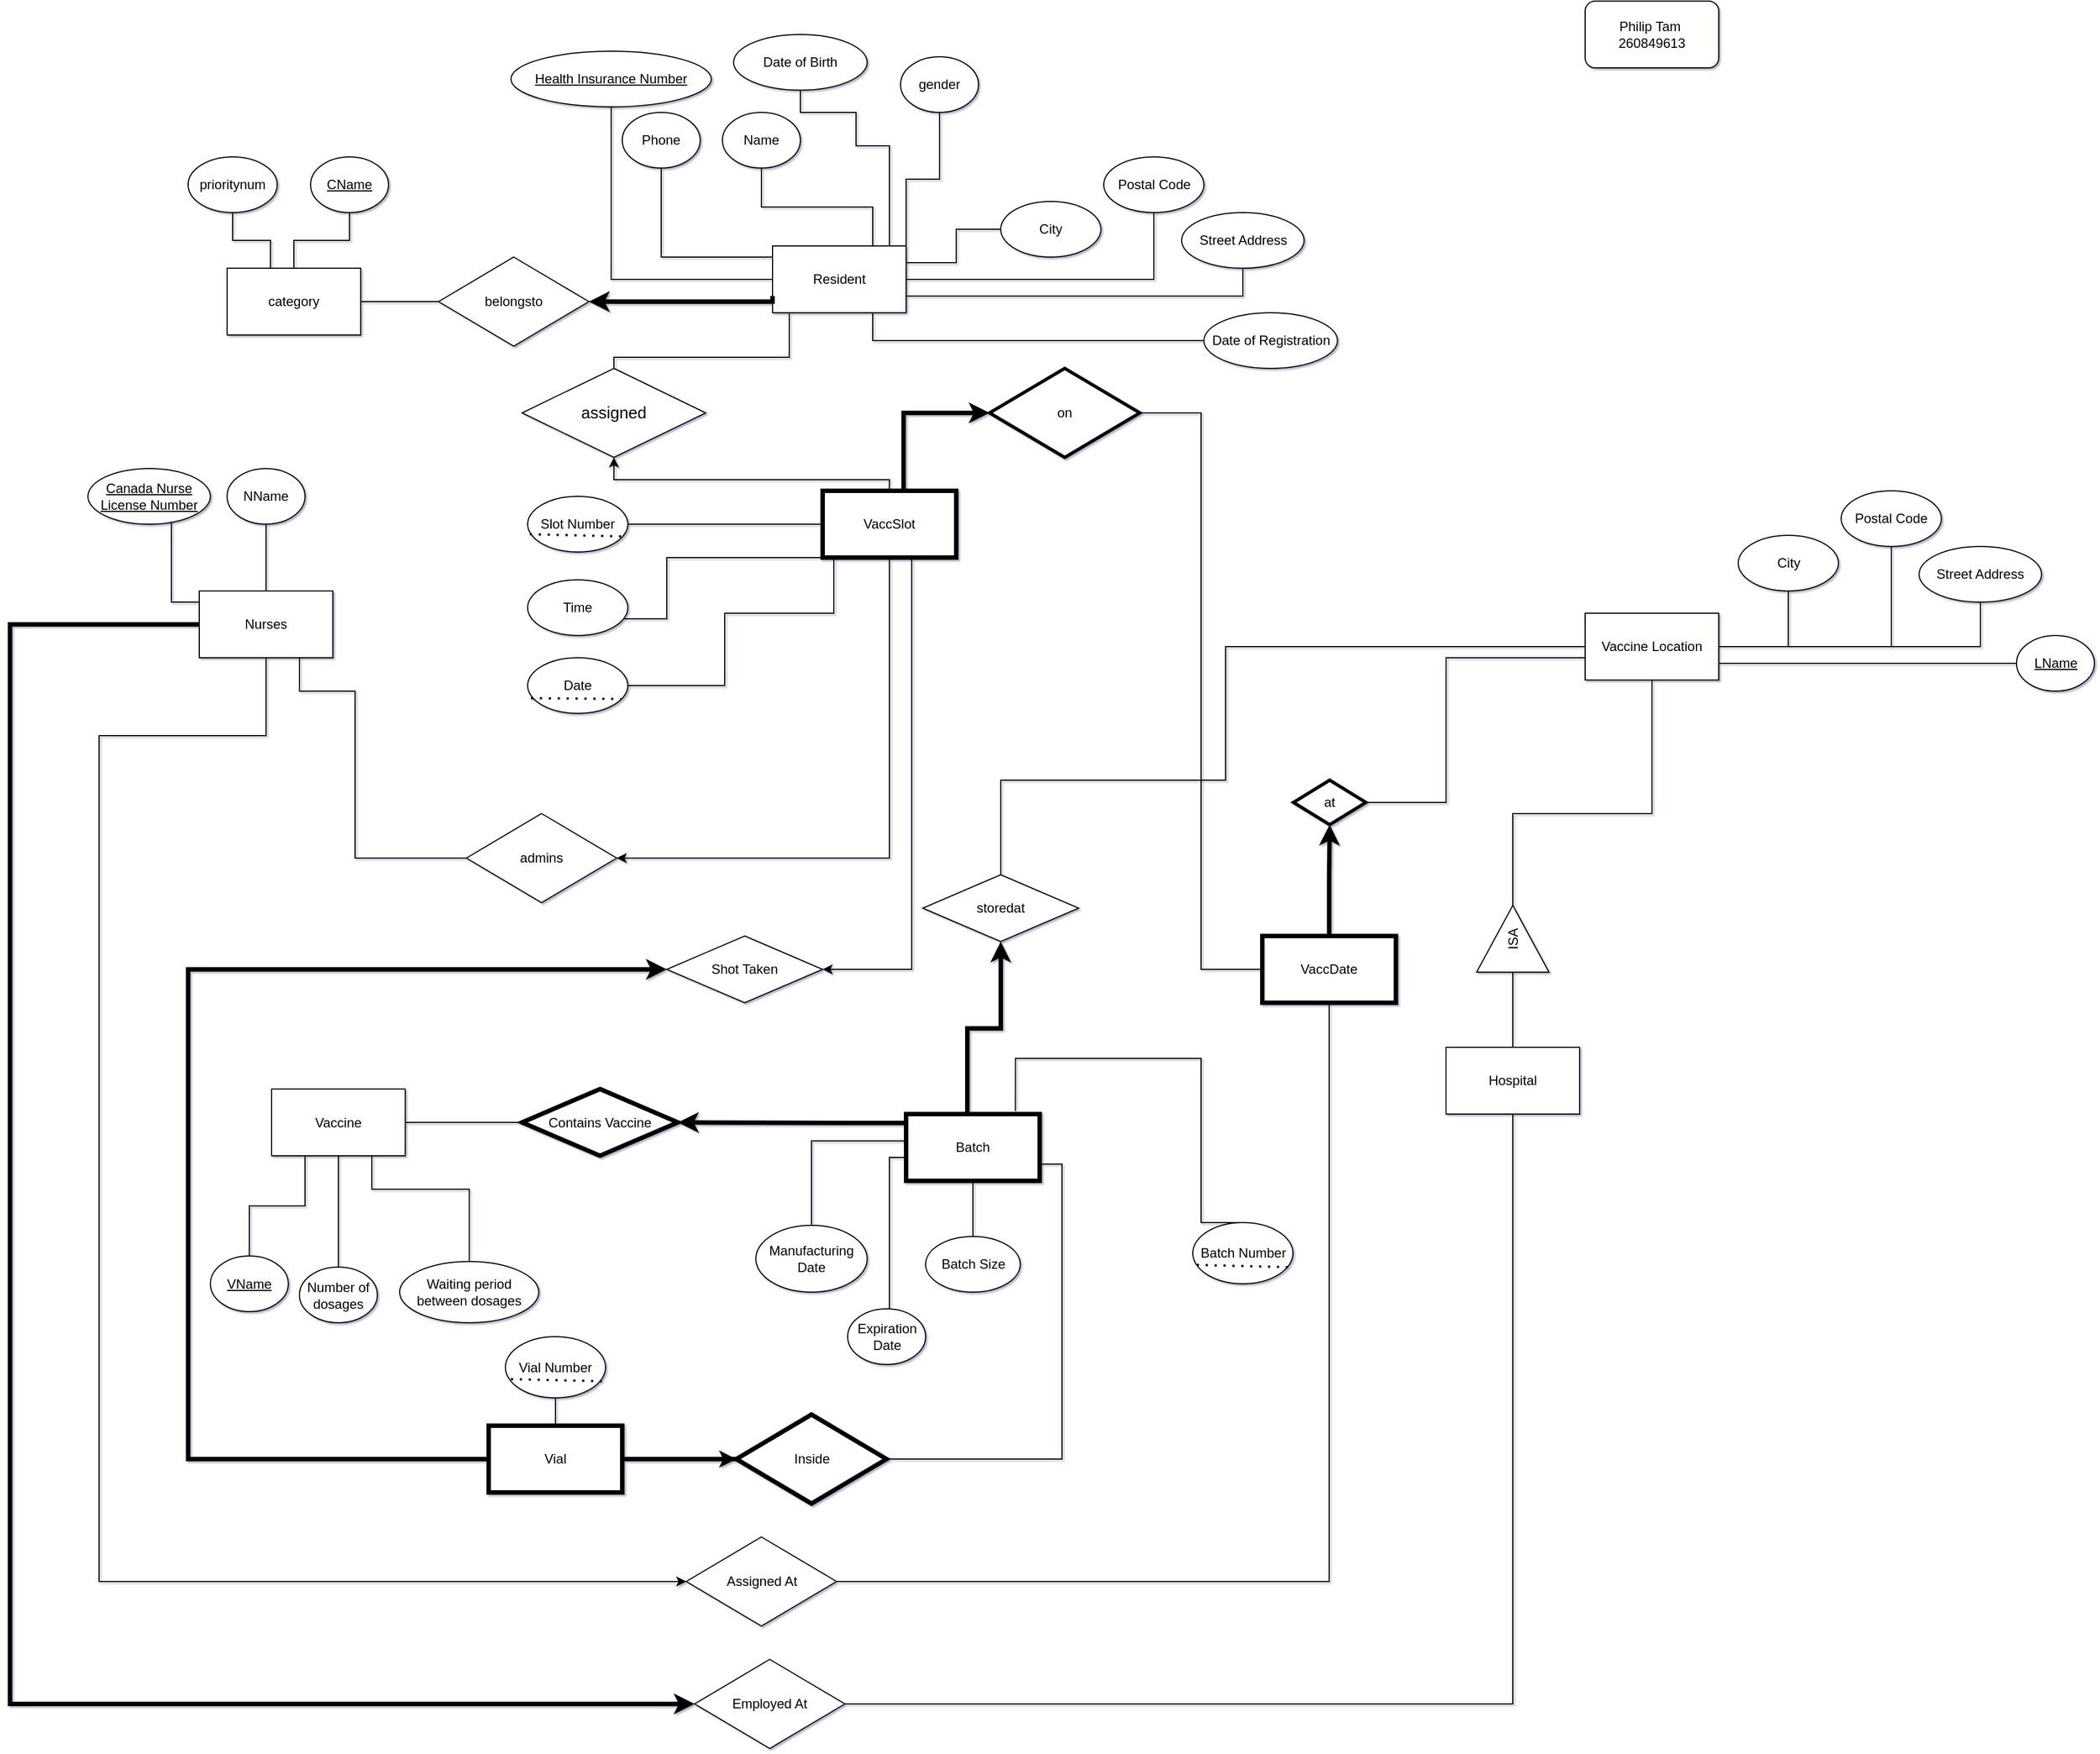 <mxfile version="14.3.1" type="device"><diagram id="qw8dnOTg_MDjqeZa-bJP" name="Page-1"><mxGraphModel dx="3313" dy="721" grid="1" gridSize="10" guides="1" tooltips="1" connect="1" arrows="1" fold="1" page="1" pageScale="1" pageWidth="850" pageHeight="1100" math="0" shadow="1"><root><mxCell id="0"/><mxCell id="1" parent="0"/><mxCell id="hp3N-AuZ7A7Tni3G9BWx-2" style="edgeStyle=orthogonalEdgeStyle;rounded=0;orthogonalLoop=1;jettySize=auto;html=1;entryX=0.5;entryY=1;entryDx=0;entryDy=0;endArrow=none;endFill=0;" parent="1" source="hp3N-AuZ7A7Tni3G9BWx-4" target="hp3N-AuZ7A7Tni3G9BWx-6" edge="1"><mxGeometry relative="1" as="geometry"><Array as="points"><mxPoint x="-1875" y="420"/></Array></mxGeometry></mxCell><mxCell id="hp3N-AuZ7A7Tni3G9BWx-46" style="edgeStyle=orthogonalEdgeStyle;rounded=0;orthogonalLoop=1;jettySize=auto;html=1;entryX=0.5;entryY=1;entryDx=0;entryDy=0;endArrow=none;endFill=0;" parent="1" source="hp3N-AuZ7A7Tni3G9BWx-4" target="hp3N-AuZ7A7Tni3G9BWx-19" edge="1"><mxGeometry relative="1" as="geometry"/></mxCell><mxCell id="hp3N-AuZ7A7Tni3G9BWx-75" style="edgeStyle=orthogonalEdgeStyle;rounded=0;orthogonalLoop=1;jettySize=auto;html=1;entryX=0.5;entryY=0;entryDx=0;entryDy=0;startArrow=none;startFill=0;endArrow=none;endFill=0;strokeColor=#000000;strokeWidth=1;" parent="1" source="hp3N-AuZ7A7Tni3G9BWx-4" target="hp3N-AuZ7A7Tni3G9BWx-74" edge="1"><mxGeometry relative="1" as="geometry"><Array as="points"><mxPoint x="-1760" y="510"/><mxPoint x="-1917" y="510"/></Array></mxGeometry></mxCell><mxCell id="hp3N-AuZ7A7Tni3G9BWx-4" value="Resident" style="rounded=0;whiteSpace=wrap;html=1;" parent="1" vertex="1"><mxGeometry x="-1775" y="410" width="120" height="60" as="geometry"/></mxCell><mxCell id="hp3N-AuZ7A7Tni3G9BWx-5" value="&lt;u&gt;Health Insurance Number&lt;/u&gt;" style="ellipse;whiteSpace=wrap;html=1;" parent="1" vertex="1"><mxGeometry x="-2010" y="235" width="180" height="50" as="geometry"/></mxCell><mxCell id="hp3N-AuZ7A7Tni3G9BWx-6" value="Phone" style="ellipse;whiteSpace=wrap;html=1;" parent="1" vertex="1"><mxGeometry x="-1910" y="290" width="70" height="50" as="geometry"/></mxCell><mxCell id="hp3N-AuZ7A7Tni3G9BWx-7" value="Name" style="ellipse;whiteSpace=wrap;html=1;" parent="1" vertex="1"><mxGeometry x="-1820" y="290" width="70" height="50" as="geometry"/></mxCell><mxCell id="hp3N-AuZ7A7Tni3G9BWx-8" style="edgeStyle=orthogonalEdgeStyle;rounded=0;orthogonalLoop=1;jettySize=auto;html=1;entryX=0.5;entryY=1;entryDx=0;entryDy=0;endArrow=none;endFill=0;exitX=0.75;exitY=0;exitDx=0;exitDy=0;" parent="1" source="hp3N-AuZ7A7Tni3G9BWx-4" target="hp3N-AuZ7A7Tni3G9BWx-7" edge="1"><mxGeometry relative="1" as="geometry"><mxPoint x="-1705" y="420" as="sourcePoint"/><mxPoint x="-1705" y="380" as="targetPoint"/></mxGeometry></mxCell><mxCell id="hp3N-AuZ7A7Tni3G9BWx-9" style="edgeStyle=orthogonalEdgeStyle;rounded=0;orthogonalLoop=1;jettySize=auto;html=1;exitX=0;exitY=0.5;exitDx=0;exitDy=0;entryX=0.5;entryY=1;entryDx=0;entryDy=0;endArrow=none;endFill=0;strokeColor=#000000;" parent="1" source="hp3N-AuZ7A7Tni3G9BWx-4" target="hp3N-AuZ7A7Tni3G9BWx-5" edge="1"><mxGeometry relative="1" as="geometry"><Array as="points"><mxPoint x="-1920" y="440"/><mxPoint x="-1920" y="300"/></Array></mxGeometry></mxCell><mxCell id="hp3N-AuZ7A7Tni3G9BWx-10" value="Date of Birth" style="ellipse;whiteSpace=wrap;html=1;" parent="1" vertex="1"><mxGeometry x="-1810" y="220" width="120" height="50" as="geometry"/></mxCell><mxCell id="hp3N-AuZ7A7Tni3G9BWx-11" style="edgeStyle=orthogonalEdgeStyle;rounded=0;orthogonalLoop=1;jettySize=auto;html=1;entryX=0.5;entryY=1;entryDx=0;entryDy=0;endArrow=none;endFill=0;exitX=1;exitY=0.5;exitDx=0;exitDy=0;" parent="1" source="hp3N-AuZ7A7Tni3G9BWx-4" target="hp3N-AuZ7A7Tni3G9BWx-10" edge="1"><mxGeometry relative="1" as="geometry"><mxPoint x="-1610" y="470" as="sourcePoint"/><mxPoint x="-1630" y="440" as="targetPoint"/><Array as="points"><mxPoint x="-1655" y="410"/><mxPoint x="-1670" y="410"/><mxPoint x="-1670" y="320"/><mxPoint x="-1700" y="320"/><mxPoint x="-1700" y="290"/><mxPoint x="-1750" y="290"/></Array></mxGeometry></mxCell><mxCell id="hp3N-AuZ7A7Tni3G9BWx-12" style="edgeStyle=orthogonalEdgeStyle;rounded=0;orthogonalLoop=1;jettySize=auto;html=1;entryX=1;entryY=0;entryDx=0;entryDy=0;endArrow=none;endFill=0;strokeColor=#000000;" parent="1" source="hp3N-AuZ7A7Tni3G9BWx-13" target="hp3N-AuZ7A7Tni3G9BWx-4" edge="1"><mxGeometry relative="1" as="geometry"/></mxCell><mxCell id="hp3N-AuZ7A7Tni3G9BWx-13" value="gender" style="ellipse;whiteSpace=wrap;html=1;" parent="1" vertex="1"><mxGeometry x="-1660" y="240" width="70" height="50" as="geometry"/></mxCell><mxCell id="hp3N-AuZ7A7Tni3G9BWx-45" style="edgeStyle=orthogonalEdgeStyle;rounded=0;orthogonalLoop=1;jettySize=auto;html=1;entryX=1;entryY=0.25;entryDx=0;entryDy=0;endArrow=none;endFill=0;" parent="1" source="hp3N-AuZ7A7Tni3G9BWx-17" target="hp3N-AuZ7A7Tni3G9BWx-4" edge="1"><mxGeometry relative="1" as="geometry"><Array as="points"><mxPoint x="-1610" y="395"/><mxPoint x="-1610" y="425"/></Array></mxGeometry></mxCell><mxCell id="hp3N-AuZ7A7Tni3G9BWx-17" value="City" style="ellipse;whiteSpace=wrap;html=1;" parent="1" vertex="1"><mxGeometry x="-1570" y="370" width="90" height="50" as="geometry"/></mxCell><mxCell id="hp3N-AuZ7A7Tni3G9BWx-19" value="Postal Code" style="ellipse;whiteSpace=wrap;html=1;" parent="1" vertex="1"><mxGeometry x="-1477.5" y="330" width="90" height="50" as="geometry"/></mxCell><mxCell id="hp3N-AuZ7A7Tni3G9BWx-47" style="edgeStyle=orthogonalEdgeStyle;rounded=0;orthogonalLoop=1;jettySize=auto;html=1;entryX=1;entryY=0.75;entryDx=0;entryDy=0;endArrow=none;endFill=0;" parent="1" source="hp3N-AuZ7A7Tni3G9BWx-21" target="hp3N-AuZ7A7Tni3G9BWx-4" edge="1"><mxGeometry relative="1" as="geometry"><Array as="points"><mxPoint x="-1352" y="455"/></Array></mxGeometry></mxCell><mxCell id="hp3N-AuZ7A7Tni3G9BWx-21" value="Street Address" style="ellipse;whiteSpace=wrap;html=1;" parent="1" vertex="1"><mxGeometry x="-1407.5" y="380" width="110" height="50" as="geometry"/></mxCell><mxCell id="hp3N-AuZ7A7Tni3G9BWx-24" style="edgeStyle=orthogonalEdgeStyle;rounded=0;orthogonalLoop=1;jettySize=auto;html=1;entryX=0.75;entryY=1;entryDx=0;entryDy=0;startArrow=none;startFill=0;endArrow=none;endFill=0;strokeColor=#000000;strokeWidth=1;" parent="1" source="hp3N-AuZ7A7Tni3G9BWx-25" target="hp3N-AuZ7A7Tni3G9BWx-4" edge="1"><mxGeometry relative="1" as="geometry"/></mxCell><mxCell id="hp3N-AuZ7A7Tni3G9BWx-25" value="Date of Registration" style="ellipse;whiteSpace=wrap;html=1;" parent="1" vertex="1"><mxGeometry x="-1387.5" y="470" width="120" height="50" as="geometry"/></mxCell><mxCell id="hp3N-AuZ7A7Tni3G9BWx-57" style="edgeStyle=orthogonalEdgeStyle;rounded=0;orthogonalLoop=1;jettySize=auto;html=1;endArrow=classic;endFill=1;strokeWidth=1;" parent="1" source="hp3N-AuZ7A7Tni3G9BWx-27" target="hp3N-AuZ7A7Tni3G9BWx-113" edge="1"><mxGeometry relative="1" as="geometry"><mxPoint x="-2330" y="1460" as="targetPoint"/><Array as="points"><mxPoint x="-2230" y="850"/><mxPoint x="-2380" y="850"/><mxPoint x="-2380" y="1610"/><mxPoint x="-1898" y="1610"/></Array></mxGeometry></mxCell><mxCell id="hp3N-AuZ7A7Tni3G9BWx-94" style="edgeStyle=orthogonalEdgeStyle;rounded=0;orthogonalLoop=1;jettySize=auto;html=1;entryX=0;entryY=0.5;entryDx=0;entryDy=0;startArrow=none;startFill=0;endArrow=none;endFill=0;strokeColor=#000000;strokeWidth=1;exitX=0.75;exitY=1;exitDx=0;exitDy=0;" parent="1" source="hp3N-AuZ7A7Tni3G9BWx-27" target="hp3N-AuZ7A7Tni3G9BWx-93" edge="1"><mxGeometry relative="1" as="geometry"><Array as="points"><mxPoint x="-2200" y="810"/><mxPoint x="-2150" y="810"/><mxPoint x="-2150" y="960"/></Array></mxGeometry></mxCell><mxCell id="94dLg0vSdixpUic60sCj-4" style="edgeStyle=orthogonalEdgeStyle;rounded=0;orthogonalLoop=1;jettySize=auto;html=1;endArrow=classic;endFill=1;entryX=0;entryY=0.5;entryDx=0;entryDy=0;fontStyle=0;strokeWidth=4;" parent="1" source="hp3N-AuZ7A7Tni3G9BWx-27" target="94dLg0vSdixpUic60sCj-3" edge="1"><mxGeometry relative="1" as="geometry"><mxPoint x="-2440" y="1745.714" as="targetPoint"/><Array as="points"><mxPoint x="-2460" y="750"/><mxPoint x="-2460" y="1720"/></Array></mxGeometry></mxCell><mxCell id="hp3N-AuZ7A7Tni3G9BWx-27" value="Nurses" style="rounded=0;whiteSpace=wrap;html=1;" parent="1" vertex="1"><mxGeometry x="-2290" y="720" width="120" height="60" as="geometry"/></mxCell><mxCell id="hp3N-AuZ7A7Tni3G9BWx-28" style="edgeStyle=orthogonalEdgeStyle;rounded=0;orthogonalLoop=1;jettySize=auto;html=1;entryX=0;entryY=0.75;entryDx=0;entryDy=0;startArrow=classic;startFill=1;endArrow=none;endFill=0;strokeColor=#000000;strokeWidth=4;exitX=1;exitY=0.5;exitDx=0;exitDy=0;" parent="1" source="hp3N-AuZ7A7Tni3G9BWx-61" target="hp3N-AuZ7A7Tni3G9BWx-4" edge="1"><mxGeometry relative="1" as="geometry"><mxPoint x="-1940" y="455" as="sourcePoint"/><Array as="points"><mxPoint x="-1775" y="460"/></Array></mxGeometry></mxCell><mxCell id="hp3N-AuZ7A7Tni3G9BWx-112" style="edgeStyle=orthogonalEdgeStyle;rounded=0;orthogonalLoop=1;jettySize=auto;html=1;entryX=1;entryY=0.5;entryDx=0;entryDy=0;startArrow=none;startFill=0;endArrow=classic;endFill=1;strokeColor=#000000;strokeWidth=4;" parent="1" source="hp3N-AuZ7A7Tni3G9BWx-30" target="hp3N-AuZ7A7Tni3G9BWx-110" edge="1"><mxGeometry relative="1" as="geometry"><Array as="points"><mxPoint x="-1700" y="1198"/><mxPoint x="-1700" y="1198"/></Array></mxGeometry></mxCell><mxCell id="hp3N-AuZ7A7Tni3G9BWx-30" value="Batch" style="rounded=0;whiteSpace=wrap;html=1;strokeWidth=4;" parent="1" vertex="1"><mxGeometry x="-1655" y="1190" width="120" height="60" as="geometry"/></mxCell><mxCell id="hp3N-AuZ7A7Tni3G9BWx-51" style="edgeStyle=orthogonalEdgeStyle;rounded=0;orthogonalLoop=1;jettySize=auto;html=1;entryX=0.5;entryY=1;entryDx=0;entryDy=0;endArrow=none;endFill=0;" parent="1" source="hp3N-AuZ7A7Tni3G9BWx-33" target="hp3N-AuZ7A7Tni3G9BWx-48" edge="1"><mxGeometry relative="1" as="geometry"/></mxCell><mxCell id="hp3N-AuZ7A7Tni3G9BWx-52" style="edgeStyle=orthogonalEdgeStyle;rounded=0;orthogonalLoop=1;jettySize=auto;html=1;entryX=0.5;entryY=1;entryDx=0;entryDy=0;endArrow=none;endFill=0;" parent="1" source="hp3N-AuZ7A7Tni3G9BWx-33" target="hp3N-AuZ7A7Tni3G9BWx-49" edge="1"><mxGeometry relative="1" as="geometry"/></mxCell><mxCell id="hp3N-AuZ7A7Tni3G9BWx-53" style="edgeStyle=orthogonalEdgeStyle;rounded=0;orthogonalLoop=1;jettySize=auto;html=1;entryX=0.5;entryY=1;entryDx=0;entryDy=0;endArrow=none;endFill=0;" parent="1" source="hp3N-AuZ7A7Tni3G9BWx-33" target="hp3N-AuZ7A7Tni3G9BWx-50" edge="1"><mxGeometry relative="1" as="geometry"/></mxCell><mxCell id="DGop94wWkffslY9L_LTB-2" style="edgeStyle=orthogonalEdgeStyle;rounded=0;orthogonalLoop=1;jettySize=auto;html=1;entryX=1;entryY=0.5;entryDx=0;entryDy=0;endArrow=none;endFill=0;" parent="1" source="hp3N-AuZ7A7Tni3G9BWx-33" target="DGop94wWkffslY9L_LTB-1" edge="1"><mxGeometry relative="1" as="geometry"><Array as="points"><mxPoint x="-985" y="920"/><mxPoint x="-1110" y="920"/></Array></mxGeometry></mxCell><mxCell id="hp3N-AuZ7A7Tni3G9BWx-33" value="Vaccine Location" style="rounded=0;whiteSpace=wrap;html=1;" parent="1" vertex="1"><mxGeometry x="-1045" y="740" width="120" height="60" as="geometry"/></mxCell><mxCell id="hp3N-AuZ7A7Tni3G9BWx-34" style="edgeStyle=orthogonalEdgeStyle;rounded=0;orthogonalLoop=1;jettySize=auto;html=1;entryX=1;entryY=0.75;entryDx=0;entryDy=0;startArrow=none;startFill=0;endArrow=none;endFill=0;strokeColor=#000000;strokeWidth=1;" parent="1" source="hp3N-AuZ7A7Tni3G9BWx-35" target="hp3N-AuZ7A7Tni3G9BWx-33" edge="1"><mxGeometry relative="1" as="geometry"/></mxCell><mxCell id="hp3N-AuZ7A7Tni3G9BWx-35" value="&lt;u&gt;LName&lt;/u&gt;" style="ellipse;whiteSpace=wrap;html=1;" parent="1" vertex="1"><mxGeometry x="-657.5" y="760" width="70" height="50" as="geometry"/></mxCell><mxCell id="PKwKNjKOqZas_WwFJi7Z-18" style="edgeStyle=orthogonalEdgeStyle;rounded=0;orthogonalLoop=1;jettySize=auto;html=1;endArrow=none;endFill=0;entryX=0;entryY=0.402;entryDx=0;entryDy=0;entryPerimeter=0;" parent="1" source="hp3N-AuZ7A7Tni3G9BWx-41" target="hp3N-AuZ7A7Tni3G9BWx-30" edge="1"><mxGeometry relative="1" as="geometry"><Array as="points"><mxPoint x="-1740" y="1214"/></Array><mxPoint x="-1660" y="1215" as="targetPoint"/></mxGeometry></mxCell><mxCell id="hp3N-AuZ7A7Tni3G9BWx-41" value="Manufacturing Date" style="ellipse;whiteSpace=wrap;html=1;" parent="1" vertex="1"><mxGeometry x="-1790" y="1290" width="100" height="60" as="geometry"/></mxCell><mxCell id="PKwKNjKOqZas_WwFJi7Z-19" style="edgeStyle=orthogonalEdgeStyle;rounded=0;orthogonalLoop=1;jettySize=auto;html=1;endArrow=none;endFill=0;" parent="1" source="hp3N-AuZ7A7Tni3G9BWx-42" target="hp3N-AuZ7A7Tni3G9BWx-30" edge="1"><mxGeometry relative="1" as="geometry"/></mxCell><mxCell id="hp3N-AuZ7A7Tni3G9BWx-42" value="Batch Size" style="ellipse;whiteSpace=wrap;html=1;" parent="1" vertex="1"><mxGeometry x="-1637.5" y="1300" width="85" height="50" as="geometry"/></mxCell><mxCell id="PKwKNjKOqZas_WwFJi7Z-21" style="edgeStyle=orthogonalEdgeStyle;rounded=0;orthogonalLoop=1;jettySize=auto;html=1;entryX=0.818;entryY=-0.043;entryDx=0;entryDy=0;endArrow=none;endFill=0;exitX=0.5;exitY=0;exitDx=0;exitDy=0;entryPerimeter=0;" parent="1" source="hp3N-AuZ7A7Tni3G9BWx-85" target="hp3N-AuZ7A7Tni3G9BWx-30" edge="1"><mxGeometry relative="1" as="geometry"><mxPoint x="-1505" y="1290" as="sourcePoint"/><Array as="points"><mxPoint x="-1390" y="1288"/><mxPoint x="-1390" y="1140"/><mxPoint x="-1557" y="1140"/></Array></mxGeometry></mxCell><mxCell id="hp3N-AuZ7A7Tni3G9BWx-71" style="edgeStyle=orthogonalEdgeStyle;rounded=0;orthogonalLoop=1;jettySize=auto;html=1;entryX=0.606;entryY=0.012;entryDx=0;entryDy=0;entryPerimeter=0;startArrow=classic;startFill=1;endArrow=none;endFill=0;strokeColor=#000000;strokeWidth=4;exitX=0;exitY=0.5;exitDx=0;exitDy=0;" parent="1" source="hp3N-AuZ7A7Tni3G9BWx-44" target="hp3N-AuZ7A7Tni3G9BWx-68" edge="1"><mxGeometry relative="1" as="geometry"><Array as="points"><mxPoint x="-1657" y="560"/></Array></mxGeometry></mxCell><mxCell id="hp3N-AuZ7A7Tni3G9BWx-44" value="on" style="rhombus;whiteSpace=wrap;html=1;strokeWidth=3;" parent="1" vertex="1"><mxGeometry x="-1580" y="520" width="135" height="80" as="geometry"/></mxCell><mxCell id="hp3N-AuZ7A7Tni3G9BWx-48" value="City" style="ellipse;whiteSpace=wrap;html=1;" parent="1" vertex="1"><mxGeometry x="-907.5" y="670" width="90" height="50" as="geometry"/></mxCell><mxCell id="hp3N-AuZ7A7Tni3G9BWx-49" value="Postal Code" style="ellipse;whiteSpace=wrap;html=1;" parent="1" vertex="1"><mxGeometry x="-815" y="630" width="90" height="50" as="geometry"/></mxCell><mxCell id="hp3N-AuZ7A7Tni3G9BWx-50" value="Street Address" style="ellipse;whiteSpace=wrap;html=1;" parent="1" vertex="1"><mxGeometry x="-745" y="680" width="110" height="50" as="geometry"/></mxCell><mxCell id="PKwKNjKOqZas_WwFJi7Z-3" style="edgeStyle=orthogonalEdgeStyle;rounded=0;orthogonalLoop=1;jettySize=auto;html=1;endArrow=none;endFill=0;" parent="1" source="hp3N-AuZ7A7Tni3G9BWx-55" target="hp3N-AuZ7A7Tni3G9BWx-27" edge="1"><mxGeometry relative="1" as="geometry"/></mxCell><mxCell id="hp3N-AuZ7A7Tni3G9BWx-55" value="NName" style="ellipse;whiteSpace=wrap;html=1;" parent="1" vertex="1"><mxGeometry x="-2265" y="610" width="70" height="50" as="geometry"/></mxCell><mxCell id="PKwKNjKOqZas_WwFJi7Z-2" style="edgeStyle=orthogonalEdgeStyle;rounded=0;orthogonalLoop=1;jettySize=auto;html=1;entryX=0;entryY=0.25;entryDx=0;entryDy=0;endArrow=none;endFill=0;" parent="1" source="PKwKNjKOqZas_WwFJi7Z-1" target="hp3N-AuZ7A7Tni3G9BWx-27" edge="1"><mxGeometry relative="1" as="geometry"><mxPoint x="-2405" y="750" as="targetPoint"/><Array as="points"><mxPoint x="-2315" y="730"/><mxPoint x="-2290" y="730"/></Array></mxGeometry></mxCell><mxCell id="PKwKNjKOqZas_WwFJi7Z-1" value="&lt;u&gt;Canada Nurse License Number&lt;/u&gt;" style="ellipse;whiteSpace=wrap;html=1;" parent="1" vertex="1"><mxGeometry x="-2390" y="610" width="110" height="50" as="geometry"/></mxCell><mxCell id="PKwKNjKOqZas_WwFJi7Z-26" style="edgeStyle=orthogonalEdgeStyle;rounded=0;orthogonalLoop=1;jettySize=auto;html=1;entryX=0.01;entryY=0.649;entryDx=0;entryDy=0;entryPerimeter=0;endArrow=none;endFill=0;" parent="1" source="PKwKNjKOqZas_WwFJi7Z-8" target="hp3N-AuZ7A7Tni3G9BWx-30" edge="1"><mxGeometry relative="1" as="geometry"><Array as="points"><mxPoint x="-1670" y="1229"/></Array></mxGeometry></mxCell><mxCell id="PKwKNjKOqZas_WwFJi7Z-8" value="Expiration Date" style="ellipse;whiteSpace=wrap;html=1;" parent="1" vertex="1"><mxGeometry x="-1707.5" y="1365" width="70" height="50" as="geometry"/></mxCell><mxCell id="hp3N-AuZ7A7Tni3G9BWx-59" value="category" style="rounded=0;whiteSpace=wrap;html=1;" parent="1" vertex="1"><mxGeometry x="-2265" y="430" width="120" height="60" as="geometry"/></mxCell><mxCell id="hp3N-AuZ7A7Tni3G9BWx-62" style="edgeStyle=orthogonalEdgeStyle;rounded=0;orthogonalLoop=1;jettySize=auto;html=1;entryX=1;entryY=0.5;entryDx=0;entryDy=0;startArrow=none;startFill=0;endArrow=none;endFill=0;strokeWidth=1;" parent="1" source="hp3N-AuZ7A7Tni3G9BWx-61" target="hp3N-AuZ7A7Tni3G9BWx-59" edge="1"><mxGeometry relative="1" as="geometry"/></mxCell><mxCell id="hp3N-AuZ7A7Tni3G9BWx-61" value="belongsto" style="rhombus;whiteSpace=wrap;html=1;strokeWidth=1;" parent="1" vertex="1"><mxGeometry x="-2075" y="420" width="135" height="80" as="geometry"/></mxCell><mxCell id="hp3N-AuZ7A7Tni3G9BWx-66" style="edgeStyle=orthogonalEdgeStyle;rounded=0;orthogonalLoop=1;jettySize=auto;html=1;entryX=0.325;entryY=0;entryDx=0;entryDy=0;entryPerimeter=0;startArrow=none;startFill=0;endArrow=none;endFill=0;strokeColor=#000000;strokeWidth=1;" parent="1" source="hp3N-AuZ7A7Tni3G9BWx-63" target="hp3N-AuZ7A7Tni3G9BWx-59" edge="1"><mxGeometry relative="1" as="geometry"/></mxCell><mxCell id="hp3N-AuZ7A7Tni3G9BWx-63" value="&lt;span&gt;prioritynum&lt;/span&gt;" style="ellipse;whiteSpace=wrap;html=1;fontStyle=0" parent="1" vertex="1"><mxGeometry x="-2300" y="330" width="80" height="50" as="geometry"/></mxCell><mxCell id="hp3N-AuZ7A7Tni3G9BWx-65" style="edgeStyle=orthogonalEdgeStyle;rounded=0;orthogonalLoop=1;jettySize=auto;html=1;entryX=0.5;entryY=0;entryDx=0;entryDy=0;startArrow=none;startFill=0;endArrow=none;endFill=0;strokeColor=#000000;strokeWidth=1;" parent="1" source="hp3N-AuZ7A7Tni3G9BWx-64" target="hp3N-AuZ7A7Tni3G9BWx-59" edge="1"><mxGeometry relative="1" as="geometry"/></mxCell><mxCell id="hp3N-AuZ7A7Tni3G9BWx-64" value="&lt;u&gt;CName&lt;/u&gt;" style="ellipse;whiteSpace=wrap;html=1;" parent="1" vertex="1"><mxGeometry x="-2190" y="330" width="70" height="50" as="geometry"/></mxCell><mxCell id="aRRBB21Eo7_EyFmfnjwz-18" style="edgeStyle=orthogonalEdgeStyle;rounded=0;orthogonalLoop=1;jettySize=auto;html=1;entryX=1;entryY=0.5;entryDx=0;entryDy=0;startArrow=none;startFill=0;endArrow=classic;endFill=1;strokeWidth=1;" parent="1" source="hp3N-AuZ7A7Tni3G9BWx-68" target="hp3N-AuZ7A7Tni3G9BWx-92" edge="1"><mxGeometry relative="1" as="geometry"><Array as="points"><mxPoint x="-1650" y="1060"/></Array></mxGeometry></mxCell><mxCell id="94dLg0vSdixpUic60sCj-12" style="edgeStyle=orthogonalEdgeStyle;rounded=0;orthogonalLoop=1;jettySize=auto;html=1;entryX=1;entryY=0.5;entryDx=0;entryDy=0;startArrow=none;startFill=0;endArrow=none;endFill=0;" parent="1" source="hp3N-AuZ7A7Tni3G9BWx-68" target="94dLg0vSdixpUic60sCj-11" edge="1"><mxGeometry relative="1" as="geometry"><Array as="points"><mxPoint x="-1720" y="740"/><mxPoint x="-1818" y="740"/><mxPoint x="-1818" y="805"/></Array></mxGeometry></mxCell><mxCell id="hp3N-AuZ7A7Tni3G9BWx-68" value="VaccSlot" style="rounded=0;whiteSpace=wrap;html=1;strokeWidth=4;" parent="1" vertex="1"><mxGeometry x="-1730" y="630" width="120" height="60" as="geometry"/></mxCell><mxCell id="hp3N-AuZ7A7Tni3G9BWx-69" value="Slot Number" style="ellipse;whiteSpace=wrap;html=1;" parent="1" vertex="1"><mxGeometry x="-1995" y="635" width="90" height="50" as="geometry"/></mxCell><mxCell id="hp3N-AuZ7A7Tni3G9BWx-70" style="edgeStyle=orthogonalEdgeStyle;rounded=0;orthogonalLoop=1;jettySize=auto;html=1;entryX=0;entryY=0.5;entryDx=0;entryDy=0;startArrow=none;startFill=0;endArrow=none;endFill=0;strokeColor=#000000;strokeWidth=1;" parent="1" source="hp3N-AuZ7A7Tni3G9BWx-69" target="hp3N-AuZ7A7Tni3G9BWx-68" edge="1"><mxGeometry relative="1" as="geometry"/></mxCell><mxCell id="hp3N-AuZ7A7Tni3G9BWx-76" style="edgeStyle=orthogonalEdgeStyle;rounded=0;orthogonalLoop=1;jettySize=auto;html=1;entryX=0.5;entryY=0;entryDx=0;entryDy=0;startArrow=classic;startFill=1;endArrow=none;endFill=0;strokeColor=#000000;strokeWidth=1;" parent="1" source="hp3N-AuZ7A7Tni3G9BWx-74" target="hp3N-AuZ7A7Tni3G9BWx-68" edge="1"><mxGeometry relative="1" as="geometry"><Array as="points"><mxPoint x="-1917" y="620"/><mxPoint x="-1670" y="620"/></Array></mxGeometry></mxCell><mxCell id="hp3N-AuZ7A7Tni3G9BWx-74" value="&lt;font face=&quot;arial&quot;&gt;&lt;span style=&quot;font-size: 14.667px&quot;&gt;assigned&lt;/span&gt;&lt;/font&gt;" style="rhombus;whiteSpace=wrap;html=1;strokeWidth=1;" parent="1" vertex="1"><mxGeometry x="-2000" y="520" width="165" height="80" as="geometry"/></mxCell><mxCell id="hp3N-AuZ7A7Tni3G9BWx-80" value="" style="endArrow=none;dashed=1;html=1;dashPattern=1 3;strokeWidth=2;exitX=0.022;exitY=0.68;exitDx=0;exitDy=0;exitPerimeter=0;entryX=0.956;entryY=0.72;entryDx=0;entryDy=0;entryPerimeter=0;" parent="1" source="hp3N-AuZ7A7Tni3G9BWx-69" target="hp3N-AuZ7A7Tni3G9BWx-69" edge="1"><mxGeometry width="50" height="50" relative="1" as="geometry"><mxPoint x="-1844.06" y="672" as="sourcePoint"/><mxPoint x="-1790" y="690" as="targetPoint"/></mxGeometry></mxCell><mxCell id="hp3N-AuZ7A7Tni3G9BWx-81" style="edgeStyle=orthogonalEdgeStyle;rounded=0;orthogonalLoop=1;jettySize=auto;html=1;startArrow=classic;startFill=1;endArrow=none;endFill=0;strokeColor=#000000;strokeWidth=4;" parent="1" source="PKwKNjKOqZas_WwFJi7Z-27" edge="1"><mxGeometry relative="1" as="geometry"><mxPoint x="-1600" y="1190" as="targetPoint"/><Array as="points"><mxPoint x="-1570" y="1113"/><mxPoint x="-1600" y="1113"/><mxPoint x="-1600" y="1190"/></Array></mxGeometry></mxCell><mxCell id="hp3N-AuZ7A7Tni3G9BWx-82" style="edgeStyle=orthogonalEdgeStyle;rounded=0;orthogonalLoop=1;jettySize=auto;html=1;entryX=0;entryY=0.5;entryDx=0;entryDy=0;startArrow=none;startFill=0;endArrow=none;endFill=0;strokeWidth=1;exitX=0.5;exitY=0;exitDx=0;exitDy=0;" parent="1" source="PKwKNjKOqZas_WwFJi7Z-27" target="hp3N-AuZ7A7Tni3G9BWx-33" edge="1"><mxGeometry relative="1" as="geometry"><Array as="points"><mxPoint x="-1570" y="890"/><mxPoint x="-1368" y="890"/><mxPoint x="-1368" y="770"/></Array></mxGeometry></mxCell><mxCell id="PKwKNjKOqZas_WwFJi7Z-27" value="storedat" style="rhombus;whiteSpace=wrap;html=1;" parent="1" vertex="1"><mxGeometry x="-1640" y="975" width="140" height="60" as="geometry"/></mxCell><mxCell id="hp3N-AuZ7A7Tni3G9BWx-85" value="Batch Number" style="ellipse;whiteSpace=wrap;html=1;fontStyle=0" parent="1" vertex="1"><mxGeometry x="-1397.5" y="1287.5" width="90" height="55" as="geometry"/></mxCell><mxCell id="aRRBB21Eo7_EyFmfnjwz-19" style="edgeStyle=orthogonalEdgeStyle;rounded=0;orthogonalLoop=1;jettySize=auto;html=1;startArrow=classic;startFill=1;endArrow=none;endFill=0;strokeWidth=4;entryX=0;entryY=0.5;entryDx=0;entryDy=0;" parent="1" source="hp3N-AuZ7A7Tni3G9BWx-92" target="aRRBB21Eo7_EyFmfnjwz-1" edge="1"><mxGeometry relative="1" as="geometry"><mxPoint x="-2300" y="1470" as="targetPoint"/><Array as="points"><mxPoint x="-2300" y="1060"/><mxPoint x="-2300" y="1500"/></Array></mxGeometry></mxCell><mxCell id="hp3N-AuZ7A7Tni3G9BWx-92" value="Shot Taken" style="rhombus;whiteSpace=wrap;html=1;" parent="1" vertex="1"><mxGeometry x="-1870" y="1030" width="140" height="60" as="geometry"/></mxCell><mxCell id="hp3N-AuZ7A7Tni3G9BWx-95" style="edgeStyle=orthogonalEdgeStyle;rounded=0;orthogonalLoop=1;jettySize=auto;html=1;entryX=0.5;entryY=1;entryDx=0;entryDy=0;startArrow=classic;startFill=1;endArrow=none;endFill=0;strokeColor=#000000;strokeWidth=1;exitX=1;exitY=0.5;exitDx=0;exitDy=0;" parent="1" source="hp3N-AuZ7A7Tni3G9BWx-93" target="hp3N-AuZ7A7Tni3G9BWx-68" edge="1"><mxGeometry relative="1" as="geometry"><Array as="points"><mxPoint x="-1670" y="960"/></Array></mxGeometry></mxCell><mxCell id="hp3N-AuZ7A7Tni3G9BWx-93" value="admins" style="rhombus;whiteSpace=wrap;html=1;strokeWidth=1;" parent="1" vertex="1"><mxGeometry x="-2050" y="920" width="135" height="80" as="geometry"/></mxCell><mxCell id="hp3N-AuZ7A7Tni3G9BWx-111" style="edgeStyle=orthogonalEdgeStyle;rounded=0;orthogonalLoop=1;jettySize=auto;html=1;entryX=0;entryY=0.5;entryDx=0;entryDy=0;startArrow=none;startFill=0;endArrow=none;endFill=0;strokeColor=#000000;strokeWidth=1;" parent="1" source="hp3N-AuZ7A7Tni3G9BWx-96" target="hp3N-AuZ7A7Tni3G9BWx-110" edge="1"><mxGeometry relative="1" as="geometry"/></mxCell><mxCell id="hp3N-AuZ7A7Tni3G9BWx-96" value="Vaccine" style="rounded=0;whiteSpace=wrap;html=1;strokeWidth=1;" parent="1" vertex="1"><mxGeometry x="-2225" y="1167.5" width="120" height="60" as="geometry"/></mxCell><mxCell id="hp3N-AuZ7A7Tni3G9BWx-106" style="edgeStyle=orthogonalEdgeStyle;rounded=0;orthogonalLoop=1;jettySize=auto;html=1;entryX=0.25;entryY=1;entryDx=0;entryDy=0;startArrow=none;startFill=0;endArrow=none;endFill=0;strokeColor=#000000;strokeWidth=1;" parent="1" source="hp3N-AuZ7A7Tni3G9BWx-100" target="hp3N-AuZ7A7Tni3G9BWx-96" edge="1"><mxGeometry relative="1" as="geometry"/></mxCell><mxCell id="hp3N-AuZ7A7Tni3G9BWx-100" value="&lt;u&gt;VName&lt;/u&gt;" style="ellipse;whiteSpace=wrap;html=1;" parent="1" vertex="1"><mxGeometry x="-2280" y="1317.5" width="70" height="50" as="geometry"/></mxCell><mxCell id="hp3N-AuZ7A7Tni3G9BWx-104" style="edgeStyle=orthogonalEdgeStyle;rounded=0;orthogonalLoop=1;jettySize=auto;html=1;entryX=0.5;entryY=1;entryDx=0;entryDy=0;startArrow=none;startFill=0;endArrow=none;endFill=0;strokeColor=#000000;strokeWidth=1;" parent="1" source="hp3N-AuZ7A7Tni3G9BWx-101" target="hp3N-AuZ7A7Tni3G9BWx-96" edge="1"><mxGeometry relative="1" as="geometry"/></mxCell><mxCell id="hp3N-AuZ7A7Tni3G9BWx-101" value="Number of dosages" style="ellipse;whiteSpace=wrap;html=1;" parent="1" vertex="1"><mxGeometry x="-2200" y="1327.5" width="70" height="50" as="geometry"/></mxCell><mxCell id="hp3N-AuZ7A7Tni3G9BWx-103" style="edgeStyle=orthogonalEdgeStyle;rounded=0;orthogonalLoop=1;jettySize=auto;html=1;entryX=0.75;entryY=1;entryDx=0;entryDy=0;startArrow=none;startFill=0;endArrow=none;endFill=0;strokeColor=#000000;strokeWidth=1;" parent="1" source="hp3N-AuZ7A7Tni3G9BWx-102" target="hp3N-AuZ7A7Tni3G9BWx-96" edge="1"><mxGeometry relative="1" as="geometry"><Array as="points"><mxPoint x="-2047" y="1257.5"/><mxPoint x="-2135" y="1257.5"/></Array></mxGeometry></mxCell><mxCell id="hp3N-AuZ7A7Tni3G9BWx-102" value="Waiting period between dosages" style="ellipse;whiteSpace=wrap;html=1;" parent="1" vertex="1"><mxGeometry x="-2110" y="1322.5" width="125" height="55" as="geometry"/></mxCell><mxCell id="hp3N-AuZ7A7Tni3G9BWx-105" value="" style="endArrow=none;dashed=1;html=1;dashPattern=1 3;strokeWidth=2;entryX=0.963;entryY=0.728;entryDx=0;entryDy=0;entryPerimeter=0;exitX=0.04;exitY=0.692;exitDx=0;exitDy=0;exitPerimeter=0;" parent="1" source="hp3N-AuZ7A7Tni3G9BWx-85" target="hp3N-AuZ7A7Tni3G9BWx-85" edge="1"><mxGeometry width="50" height="50" relative="1" as="geometry"><mxPoint x="-1386" y="1130" as="sourcePoint"/><mxPoint x="-1415.94" y="1342" as="targetPoint"/></mxGeometry></mxCell><mxCell id="hp3N-AuZ7A7Tni3G9BWx-110" value="Contains Vaccine" style="rhombus;whiteSpace=wrap;html=1;strokeWidth=4;" parent="1" vertex="1"><mxGeometry x="-2000" y="1167.5" width="140" height="60" as="geometry"/></mxCell><mxCell id="2R3mrpJhiuAZivwFbZ70-8" style="edgeStyle=orthogonalEdgeStyle;rounded=0;orthogonalLoop=1;jettySize=auto;html=1;startArrow=none;startFill=0;endArrow=none;endFill=0;strokeWidth=1;" edge="1" parent="1" source="hp3N-AuZ7A7Tni3G9BWx-113" target="2R3mrpJhiuAZivwFbZ70-2"><mxGeometry relative="1" as="geometry"/></mxCell><mxCell id="hp3N-AuZ7A7Tni3G9BWx-113" value="Assigned At" style="rhombus;whiteSpace=wrap;html=1;strokeWidth=1;" parent="1" vertex="1"><mxGeometry x="-1852.5" y="1570" width="135" height="80" as="geometry"/></mxCell><mxCell id="aRRBB21Eo7_EyFmfnjwz-4" style="edgeStyle=orthogonalEdgeStyle;rounded=0;orthogonalLoop=1;jettySize=auto;html=1;entryX=0;entryY=0.5;entryDx=0;entryDy=0;strokeWidth=3;endArrow=classic;endFill=1;" parent="1" source="aRRBB21Eo7_EyFmfnjwz-1" target="aRRBB21Eo7_EyFmfnjwz-3" edge="1"><mxGeometry relative="1" as="geometry"/></mxCell><mxCell id="94dLg0vSdixpUic60sCj-16" value="" style="edgeStyle=orthogonalEdgeStyle;rounded=0;orthogonalLoop=1;jettySize=auto;html=1;startArrow=none;startFill=0;endArrow=none;endFill=0;strokeWidth=4;" parent="1" source="aRRBB21Eo7_EyFmfnjwz-1" target="aRRBB21Eo7_EyFmfnjwz-3" edge="1"><mxGeometry relative="1" as="geometry"/></mxCell><mxCell id="aRRBB21Eo7_EyFmfnjwz-1" value="Vial" style="rounded=0;whiteSpace=wrap;html=1;strokeWidth=4;" parent="1" vertex="1"><mxGeometry x="-2030" y="1470" width="120" height="60" as="geometry"/></mxCell><mxCell id="aRRBB21Eo7_EyFmfnjwz-5" style="edgeStyle=orthogonalEdgeStyle;rounded=0;orthogonalLoop=1;jettySize=auto;html=1;endArrow=none;endFill=0;strokeWidth=1;entryX=1;entryY=0.75;entryDx=0;entryDy=0;" parent="1" source="aRRBB21Eo7_EyFmfnjwz-3" target="hp3N-AuZ7A7Tni3G9BWx-30" edge="1"><mxGeometry relative="1" as="geometry"><mxPoint x="-1410.0" y="1240" as="targetPoint"/></mxGeometry></mxCell><mxCell id="aRRBB21Eo7_EyFmfnjwz-3" value="Inside" style="rhombus;whiteSpace=wrap;html=1;strokeWidth=4;" parent="1" vertex="1"><mxGeometry x="-1807.5" y="1460" width="135" height="80" as="geometry"/></mxCell><mxCell id="aRRBB21Eo7_EyFmfnjwz-13" style="edgeStyle=orthogonalEdgeStyle;rounded=0;orthogonalLoop=1;jettySize=auto;html=1;entryX=0.5;entryY=0;entryDx=0;entryDy=0;endArrow=none;endFill=0;strokeWidth=1;" parent="1" source="aRRBB21Eo7_EyFmfnjwz-10" target="aRRBB21Eo7_EyFmfnjwz-1" edge="1"><mxGeometry relative="1" as="geometry"/></mxCell><mxCell id="aRRBB21Eo7_EyFmfnjwz-10" value="Vial Number" style="ellipse;whiteSpace=wrap;html=1;fontStyle=0" parent="1" vertex="1"><mxGeometry x="-2015" y="1390" width="90" height="55" as="geometry"/></mxCell><mxCell id="aRRBB21Eo7_EyFmfnjwz-11" value="" style="endArrow=none;dashed=1;html=1;dashPattern=1 3;strokeWidth=2;entryX=0.963;entryY=0.728;entryDx=0;entryDy=0;entryPerimeter=0;exitX=0.055;exitY=0.694;exitDx=0;exitDy=0;exitPerimeter=0;" parent="1" source="aRRBB21Eo7_EyFmfnjwz-10" target="aRRBB21Eo7_EyFmfnjwz-10" edge="1"><mxGeometry width="50" height="50" relative="1" as="geometry"><mxPoint x="-1876" y="1430" as="sourcePoint"/><mxPoint x="-1905.94" y="1642" as="targetPoint"/></mxGeometry></mxCell><mxCell id="aRRBB21Eo7_EyFmfnjwz-17" style="edgeStyle=orthogonalEdgeStyle;rounded=0;orthogonalLoop=1;jettySize=auto;html=1;entryX=0;entryY=0.75;entryDx=0;entryDy=0;startArrow=none;startFill=0;endArrow=none;endFill=0;strokeWidth=1;" parent="1" source="aRRBB21Eo7_EyFmfnjwz-16" target="hp3N-AuZ7A7Tni3G9BWx-68" edge="1"><mxGeometry relative="1" as="geometry"><Array as="points"><mxPoint x="-1870" y="745"/><mxPoint x="-1870" y="690"/><mxPoint x="-1730" y="690"/></Array></mxGeometry></mxCell><mxCell id="aRRBB21Eo7_EyFmfnjwz-16" value="Time" style="ellipse;whiteSpace=wrap;html=1;" parent="1" vertex="1"><mxGeometry x="-1995" y="710" width="90" height="50" as="geometry"/></mxCell><mxCell id="94dLg0vSdixpUic60sCj-1" style="edgeStyle=orthogonalEdgeStyle;rounded=0;orthogonalLoop=1;jettySize=auto;html=1;entryX=0.5;entryY=0;entryDx=0;entryDy=0;endArrow=none;endFill=0;" parent="1" source="DGop94wWkffslY9L_LTB-1" target="DGop94wWkffslY9L_LTB-4" edge="1"><mxGeometry relative="1" as="geometry"/></mxCell><mxCell id="DGop94wWkffslY9L_LTB-1" value="ISA" style="triangle;whiteSpace=wrap;html=1;rotation=-90;" parent="1" vertex="1"><mxGeometry x="-1140" y="1000" width="60" height="65" as="geometry"/></mxCell><mxCell id="DGop94wWkffslY9L_LTB-4" value="Hospital" style="rounded=0;whiteSpace=wrap;html=1;" parent="1" vertex="1"><mxGeometry x="-1170" y="1130" width="120" height="60" as="geometry"/></mxCell><mxCell id="94dLg0vSdixpUic60sCj-5" style="edgeStyle=orthogonalEdgeStyle;rounded=0;orthogonalLoop=1;jettySize=auto;html=1;entryX=0.5;entryY=1;entryDx=0;entryDy=0;endArrow=none;endFill=0;startArrow=none;startFill=0;" parent="1" source="94dLg0vSdixpUic60sCj-3" target="DGop94wWkffslY9L_LTB-4" edge="1"><mxGeometry relative="1" as="geometry"/></mxCell><mxCell id="94dLg0vSdixpUic60sCj-3" value="Employed At" style="rhombus;whiteSpace=wrap;html=1;" parent="1" vertex="1"><mxGeometry x="-1845" y="1680" width="135" height="80" as="geometry"/></mxCell><mxCell id="94dLg0vSdixpUic60sCj-11" value="Date" style="ellipse;whiteSpace=wrap;html=1;" parent="1" vertex="1"><mxGeometry x="-1995" y="780" width="90" height="50" as="geometry"/></mxCell><mxCell id="94dLg0vSdixpUic60sCj-13" value="" style="endArrow=none;dashed=1;html=1;dashPattern=1 3;strokeWidth=2;entryX=0.93;entryY=0.74;entryDx=0;entryDy=0;exitX=0.033;exitY=0.727;exitDx=0;exitDy=0;exitPerimeter=0;entryPerimeter=0;" parent="1" source="94dLg0vSdixpUic60sCj-11" target="94dLg0vSdixpUic60sCj-11" edge="1"><mxGeometry width="50" height="50" relative="1" as="geometry"><mxPoint x="-1992" y="812" as="sourcePoint"/><mxPoint x="-1920" y="820" as="targetPoint"/></mxGeometry></mxCell><mxCell id="94dLg0vSdixpUic60sCj-14" value="" style="rounded=0;whiteSpace=wrap;html=1;opacity=0;" parent="1" vertex="1"><mxGeometry x="-1180" y="470" width="120" height="60" as="geometry"/></mxCell><mxCell id="AKuZ-_jXYCtnN2TkRg0u-2" value="Philip Tam&amp;nbsp;&lt;br&gt;260849613" style="rounded=1;whiteSpace=wrap;html=1;" parent="1" vertex="1"><mxGeometry x="-1045" y="190" width="120" height="60" as="geometry"/></mxCell><mxCell id="2R3mrpJhiuAZivwFbZ70-7" style="edgeStyle=orthogonalEdgeStyle;rounded=0;orthogonalLoop=1;jettySize=auto;html=1;entryX=1;entryY=0.5;entryDx=0;entryDy=0;startArrow=none;startFill=0;endArrow=none;endFill=0;" edge="1" parent="1" source="2R3mrpJhiuAZivwFbZ70-2" target="hp3N-AuZ7A7Tni3G9BWx-44"><mxGeometry relative="1" as="geometry"/></mxCell><mxCell id="2R3mrpJhiuAZivwFbZ70-10" style="edgeStyle=orthogonalEdgeStyle;rounded=0;orthogonalLoop=1;jettySize=auto;html=1;entryX=0.5;entryY=1;entryDx=0;entryDy=0;startArrow=none;startFill=0;endArrow=classic;endFill=1;strokeWidth=4;" edge="1" parent="1" source="2R3mrpJhiuAZivwFbZ70-2" target="2R3mrpJhiuAZivwFbZ70-9"><mxGeometry relative="1" as="geometry"/></mxCell><mxCell id="2R3mrpJhiuAZivwFbZ70-2" value="VaccDate" style="rounded=0;whiteSpace=wrap;html=1;strokeWidth=4;" vertex="1" parent="1"><mxGeometry x="-1335" y="1030" width="120" height="60" as="geometry"/></mxCell><mxCell id="2R3mrpJhiuAZivwFbZ70-11" style="edgeStyle=orthogonalEdgeStyle;rounded=0;orthogonalLoop=1;jettySize=auto;html=1;startArrow=none;startFill=0;endArrow=none;endFill=0;strokeWidth=1;" edge="1" parent="1" source="2R3mrpJhiuAZivwFbZ70-9" target="hp3N-AuZ7A7Tni3G9BWx-33"><mxGeometry relative="1" as="geometry"><Array as="points"><mxPoint x="-1170" y="910"/><mxPoint x="-1170" y="780"/></Array></mxGeometry></mxCell><mxCell id="2R3mrpJhiuAZivwFbZ70-9" value="at" style="rhombus;whiteSpace=wrap;html=1;strokeWidth=3;" vertex="1" parent="1"><mxGeometry x="-1307" y="890" width="65" height="40" as="geometry"/></mxCell></root></mxGraphModel></diagram></mxfile>